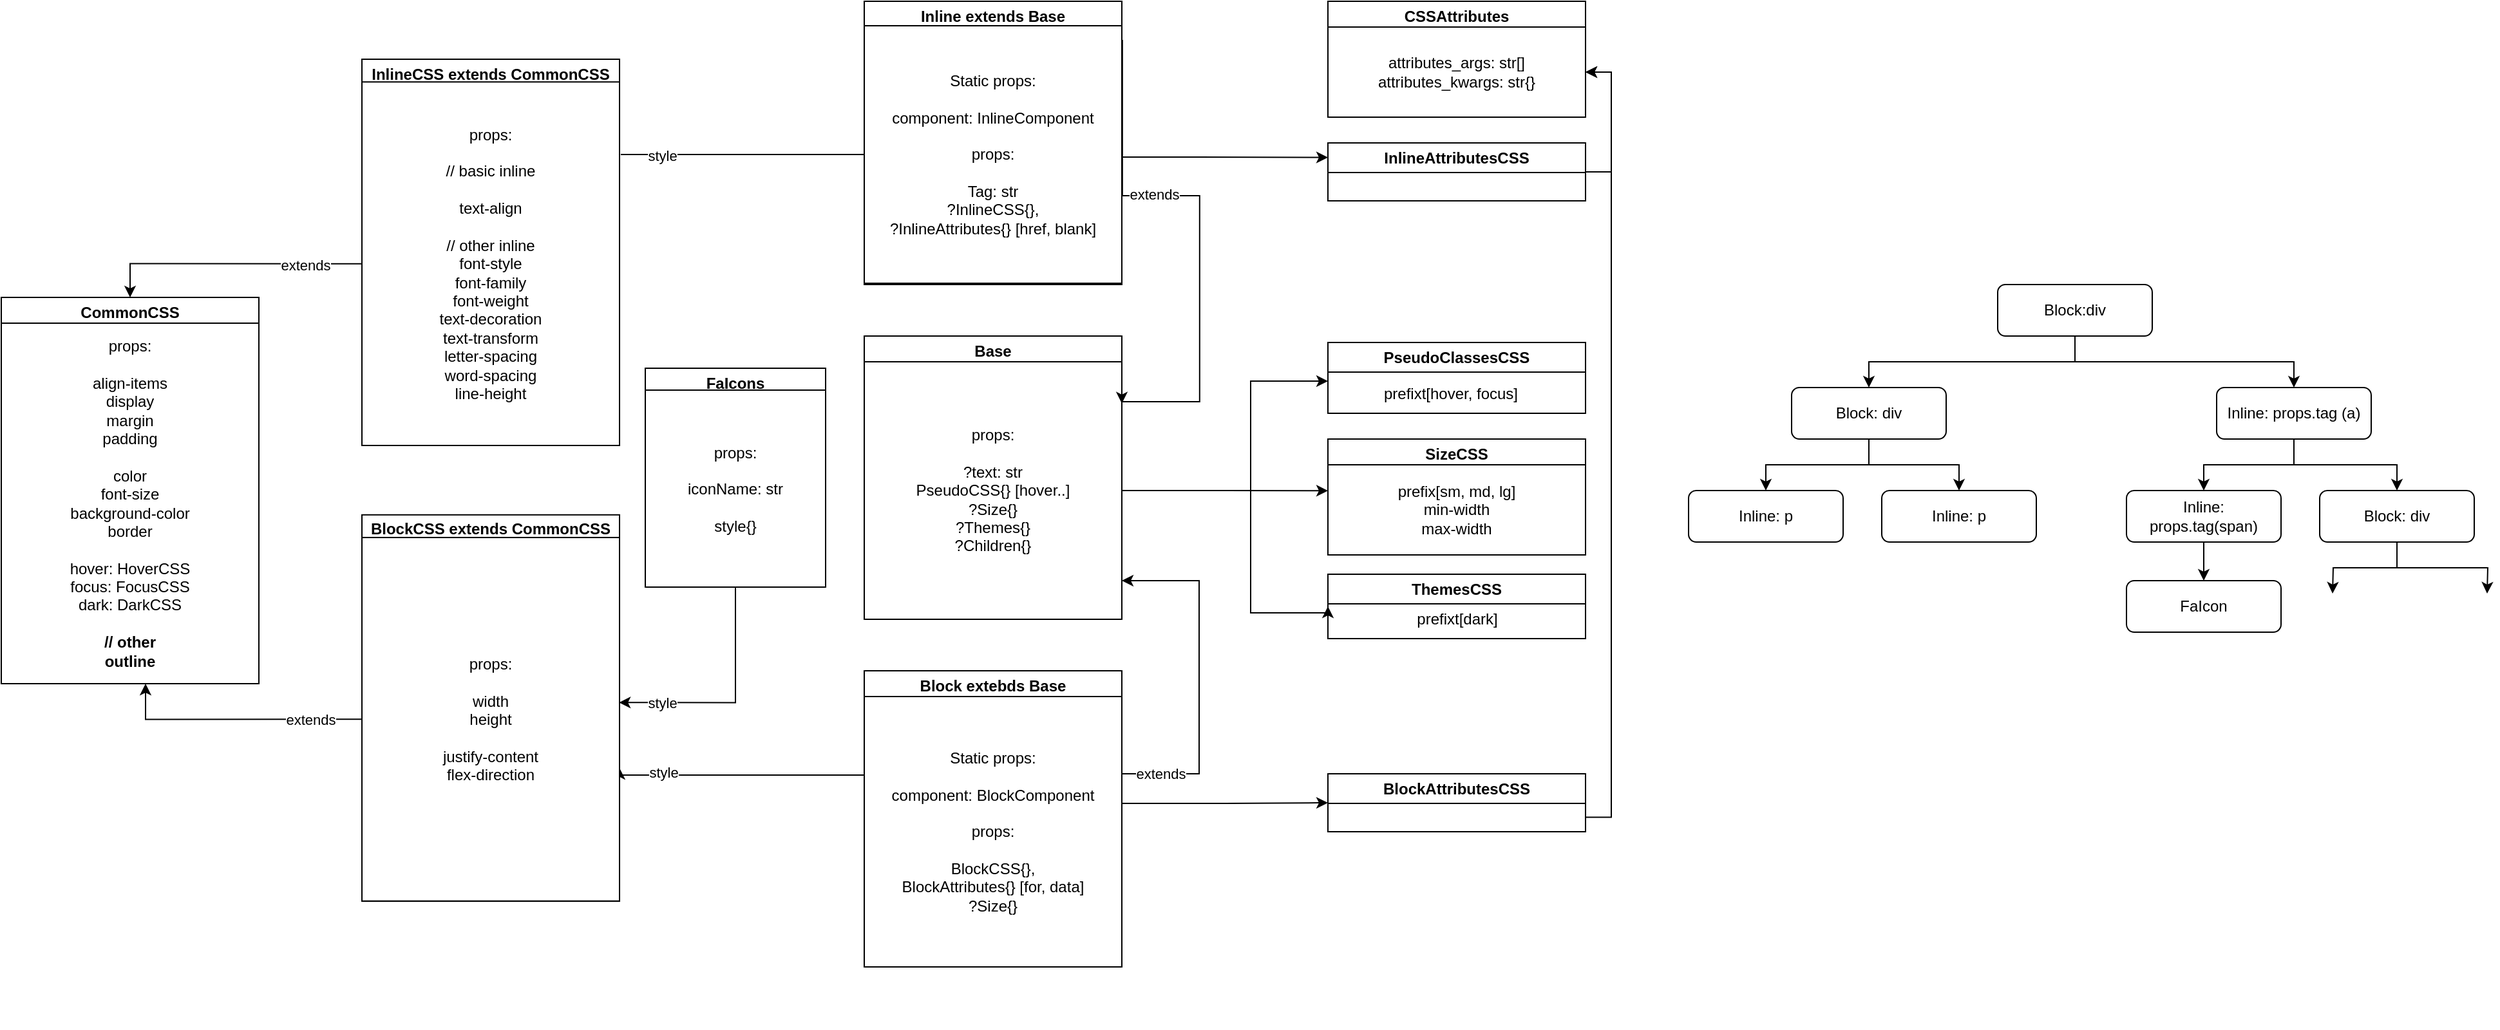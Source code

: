 <mxfile version="21.1.2" type="github">
  <diagram id="yPxyJZ8AM_hMuL3Unpa9" name="complex gitflow">
    <mxGraphModel dx="2049" dy="1080" grid="1" gridSize="10" guides="1" tooltips="1" connect="1" arrows="1" fold="1" page="1" pageScale="1" pageWidth="1100" pageHeight="850" math="0" shadow="0">
      <root>
        <mxCell id="0" />
        <mxCell id="1" parent="0" />
        <mxCell id="nIs_TiCdEZjcmo3SVBWc-33" value="" style="group" parent="1" vertex="1" connectable="0">
          <mxGeometry x="460" y="410" width="1440" height="437.65" as="geometry" />
        </mxCell>
        <mxCell id="_8-61ihNhln8_wEwE0Ep-29" style="edgeStyle=orthogonalEdgeStyle;rounded=0;orthogonalLoop=1;jettySize=auto;html=1;entryX=1;entryY=0.634;entryDx=0;entryDy=0;entryPerimeter=0;" edge="1" parent="nIs_TiCdEZjcmo3SVBWc-33" source="nIs_TiCdEZjcmo3SVBWc-16" target="nIs_TiCdEZjcmo3SVBWc-55">
          <mxGeometry relative="1" as="geometry">
            <mxPoint x="260" y="280" as="sourcePoint" />
            <Array as="points">
              <mxPoint x="70" y="241" />
            </Array>
          </mxGeometry>
        </mxCell>
        <mxCell id="_8-61ihNhln8_wEwE0Ep-36" value="style" style="edgeLabel;html=1;align=center;verticalAlign=middle;resizable=0;points=[];" vertex="1" connectable="0" parent="_8-61ihNhln8_wEwE0Ep-29">
          <mxGeometry x="0.74" y="-2" relative="1" as="geometry">
            <mxPoint x="14" as="offset" />
          </mxGeometry>
        </mxCell>
        <mxCell id="nIs_TiCdEZjcmo3SVBWc-53" value="" style="group" parent="nIs_TiCdEZjcmo3SVBWc-33" vertex="1" connectable="0">
          <mxGeometry x="-130" y="38.83" width="200" height="300" as="geometry" />
        </mxCell>
        <mxCell id="nIs_TiCdEZjcmo3SVBWc-54" value="BlockCSS extends CommonCSS" style="swimlane;whiteSpace=wrap;html=1;" parent="nIs_TiCdEZjcmo3SVBWc-53" vertex="1">
          <mxGeometry width="200" height="300" as="geometry" />
        </mxCell>
        <mxCell id="nIs_TiCdEZjcmo3SVBWc-55" value="props:&lt;br&gt;&lt;br&gt;width&lt;br style=&quot;border-color: var(--border-color);&quot;&gt;height&lt;br&gt;&lt;br&gt;justify-content&lt;br&gt;flex-direction" style="whiteSpace=wrap;html=1;" parent="nIs_TiCdEZjcmo3SVBWc-54" vertex="1">
          <mxGeometry y="17.65" width="200" height="282.35" as="geometry" />
        </mxCell>
        <mxCell id="15" value="" style="group" parent="nIs_TiCdEZjcmo3SVBWc-33" vertex="1" connectable="0">
          <mxGeometry x="260" y="-100.0" width="200" height="220" as="geometry" />
        </mxCell>
        <mxCell id="16" value="Base" style="swimlane;whiteSpace=wrap;html=1;" parent="15" vertex="1">
          <mxGeometry width="200" height="220" as="geometry" />
        </mxCell>
        <mxCell id="_8-61ihNhln8_wEwE0Ep-48" style="edgeStyle=orthogonalEdgeStyle;rounded=0;orthogonalLoop=1;jettySize=auto;html=1;exitX=1;exitY=0.5;exitDx=0;exitDy=0;" edge="1" parent="16" source="17">
          <mxGeometry relative="1" as="geometry">
            <mxPoint x="360" y="120.128" as="targetPoint" />
          </mxGeometry>
        </mxCell>
        <mxCell id="17" value="props:&lt;br&gt;&lt;br&gt;?text: str&lt;br&gt;PseudoCSS{} [hover..] &lt;br&gt;?Size{}&lt;br&gt;?Themes{}&lt;br&gt;?Children{}" style="whiteSpace=wrap;html=1;" parent="16" vertex="1">
          <mxGeometry y="20" width="200" height="200" as="geometry" />
        </mxCell>
        <mxCell id="nIs_TiCdEZjcmo3SVBWc-15" value="Block extebds Base" style="swimlane;whiteSpace=wrap;html=1;" parent="nIs_TiCdEZjcmo3SVBWc-33" vertex="1">
          <mxGeometry x="260" y="160" width="200" height="230" as="geometry" />
        </mxCell>
        <mxCell id="nIs_TiCdEZjcmo3SVBWc-14" value="" style="group" parent="nIs_TiCdEZjcmo3SVBWc-15" vertex="1" connectable="0">
          <mxGeometry width="200" height="230" as="geometry" />
        </mxCell>
        <mxCell id="nIs_TiCdEZjcmo3SVBWc-16" value="Static props:&lt;br style=&quot;border-color: var(--border-color);&quot;&gt;&lt;br style=&quot;border-color: var(--border-color);&quot;&gt;component: BlockComponent&lt;br&gt;&lt;br&gt;props:&lt;br&gt;&lt;br&gt;BlockCSS{}, &lt;br&gt;BlockAttributes{} [for, data]&lt;br&gt;?Size{}" style="whiteSpace=wrap;html=1;" parent="nIs_TiCdEZjcmo3SVBWc-14" vertex="1">
          <mxGeometry y="20" width="200" height="210" as="geometry" />
        </mxCell>
        <mxCell id="_8-61ihNhln8_wEwE0Ep-27" style="edgeStyle=orthogonalEdgeStyle;rounded=0;orthogonalLoop=1;jettySize=auto;html=1;exitX=1;exitY=0;exitDx=0;exitDy=0;" edge="1" parent="nIs_TiCdEZjcmo3SVBWc-33" source="nIs_TiCdEZjcmo3SVBWc-16">
          <mxGeometry relative="1" as="geometry">
            <mxPoint x="460" y="90" as="targetPoint" />
            <Array as="points">
              <mxPoint x="460" y="240" />
              <mxPoint x="520" y="240" />
              <mxPoint x="520" y="90" />
            </Array>
          </mxGeometry>
        </mxCell>
        <mxCell id="_8-61ihNhln8_wEwE0Ep-41" value="extends" style="edgeLabel;html=1;align=center;verticalAlign=middle;resizable=0;points=[];" vertex="1" connectable="0" parent="_8-61ihNhln8_wEwE0Ep-27">
          <mxGeometry x="-0.502" y="1" relative="1" as="geometry">
            <mxPoint x="8" y="1" as="offset" />
          </mxGeometry>
        </mxCell>
        <mxCell id="nIs_TiCdEZjcmo3SVBWc-38" value="ThemesCSS" style="swimlane;whiteSpace=wrap;html=1;" parent="nIs_TiCdEZjcmo3SVBWc-33" vertex="1">
          <mxGeometry x="620" y="85" width="200" height="50" as="geometry" />
        </mxCell>
        <mxCell id="11" value="prefixt[dark]" style="text;html=1;align=center;verticalAlign=middle;resizable=0;points=[];autosize=1;strokeColor=none;fillColor=none;" parent="nIs_TiCdEZjcmo3SVBWc-38" vertex="1">
          <mxGeometry x="55" y="20" width="90" height="30" as="geometry" />
        </mxCell>
        <mxCell id="_8-61ihNhln8_wEwE0Ep-43" style="edgeStyle=orthogonalEdgeStyle;rounded=0;orthogonalLoop=1;jettySize=auto;html=1;exitX=1;exitY=0.5;exitDx=0;exitDy=0;" edge="1" parent="nIs_TiCdEZjcmo3SVBWc-33" source="17">
          <mxGeometry relative="1" as="geometry">
            <mxPoint x="620" y="-64.979" as="targetPoint" />
            <Array as="points">
              <mxPoint x="560" y="20" />
              <mxPoint x="560" y="-65" />
            </Array>
          </mxGeometry>
        </mxCell>
        <mxCell id="_8-61ihNhln8_wEwE0Ep-45" style="edgeStyle=orthogonalEdgeStyle;rounded=0;orthogonalLoop=1;jettySize=auto;html=1;exitX=1;exitY=0.5;exitDx=0;exitDy=0;entryX=0;entryY=0.5;entryDx=0;entryDy=0;" edge="1" parent="nIs_TiCdEZjcmo3SVBWc-33" source="17" target="nIs_TiCdEZjcmo3SVBWc-38">
          <mxGeometry relative="1" as="geometry">
            <Array as="points">
              <mxPoint x="560" y="20" />
              <mxPoint x="560" y="115" />
              <mxPoint x="620" y="115" />
            </Array>
          </mxGeometry>
        </mxCell>
        <mxCell id="_8-61ihNhln8_wEwE0Ep-46" value="SizeCSS" style="swimlane;whiteSpace=wrap;html=1;" vertex="1" parent="nIs_TiCdEZjcmo3SVBWc-33">
          <mxGeometry x="620" y="-20" width="200" height="90" as="geometry" />
        </mxCell>
        <mxCell id="_8-61ihNhln8_wEwE0Ep-47" value="prefix[sm, md, lg]&lt;br&gt;min-width&lt;br&gt;max-width" style="whiteSpace=wrap;html=1;" vertex="1" parent="_8-61ihNhln8_wEwE0Ep-46">
          <mxGeometry y="20" width="200" height="70" as="geometry" />
        </mxCell>
        <mxCell id="nIs_TiCdEZjcmo3SVBWc-13" value="" style="group" parent="nIs_TiCdEZjcmo3SVBWc-33" vertex="1" connectable="0">
          <mxGeometry x="260" y="-360" width="200" height="220" as="geometry" />
        </mxCell>
        <mxCell id="nIs_TiCdEZjcmo3SVBWc-5" value="Inline extends Base" style="swimlane;whiteSpace=wrap;html=1;" parent="nIs_TiCdEZjcmo3SVBWc-13" vertex="1">
          <mxGeometry width="200" height="220" as="geometry" />
        </mxCell>
        <mxCell id="_8-61ihNhln8_wEwE0Ep-32" style="edgeStyle=orthogonalEdgeStyle;rounded=0;orthogonalLoop=1;jettySize=auto;html=1;exitX=0;exitY=0.5;exitDx=0;exitDy=0;" edge="1" parent="nIs_TiCdEZjcmo3SVBWc-5" source="nIs_TiCdEZjcmo3SVBWc-8">
          <mxGeometry relative="1" as="geometry">
            <mxPoint x="-240" y="119" as="targetPoint" />
          </mxGeometry>
        </mxCell>
        <mxCell id="_8-61ihNhln8_wEwE0Ep-37" value="style" style="edgeLabel;html=1;align=center;verticalAlign=middle;resizable=0;points=[];" vertex="1" connectable="0" parent="_8-61ihNhln8_wEwE0Ep-32">
          <mxGeometry x="0.675" y="-1" relative="1" as="geometry">
            <mxPoint as="offset" />
          </mxGeometry>
        </mxCell>
        <mxCell id="_8-61ihNhln8_wEwE0Ep-51" value="style" style="edgeLabel;html=1;align=center;verticalAlign=middle;resizable=0;points=[];" vertex="1" connectable="0" parent="_8-61ihNhln8_wEwE0Ep-32">
          <mxGeometry x="0.311" relative="1" as="geometry">
            <mxPoint as="offset" />
          </mxGeometry>
        </mxCell>
        <mxCell id="nIs_TiCdEZjcmo3SVBWc-8" value="Static props:&lt;br style=&quot;border-color: var(--border-color);&quot;&gt;&lt;br style=&quot;border-color: var(--border-color);&quot;&gt;component: InlineComponent&lt;br&gt;&lt;br&gt;props:&lt;br&gt;&lt;br&gt;Tag: str&lt;br&gt;?InlineCSS{}, &lt;br&gt;?InlineAttributes{} [href, blank]" style="whiteSpace=wrap;html=1;" parent="nIs_TiCdEZjcmo3SVBWc-5" vertex="1">
          <mxGeometry y="19" width="200" height="200" as="geometry" />
        </mxCell>
        <mxCell id="_8-61ihNhln8_wEwE0Ep-28" style="edgeStyle=orthogonalEdgeStyle;rounded=0;orthogonalLoop=1;jettySize=auto;html=1;exitX=1;exitY=0;exitDx=0;exitDy=0;entryX=0.998;entryY=0.107;entryDx=0;entryDy=0;entryPerimeter=0;" edge="1" parent="nIs_TiCdEZjcmo3SVBWc-33">
          <mxGeometry relative="1" as="geometry">
            <mxPoint x="460.4" y="-330" as="sourcePoint" />
            <mxPoint x="460.0" y="-47.6" as="targetPoint" />
            <Array as="points">
              <mxPoint x="460.4" y="-209" />
              <mxPoint x="520.4" y="-209" />
              <mxPoint x="520.4" y="-49" />
              <mxPoint x="460.4" y="-49" />
            </Array>
          </mxGeometry>
        </mxCell>
        <mxCell id="_8-61ihNhln8_wEwE0Ep-40" value="extends" style="edgeLabel;html=1;align=center;verticalAlign=middle;resizable=0;points=[];" vertex="1" connectable="0" parent="_8-61ihNhln8_wEwE0Ep-28">
          <mxGeometry x="-0.613" y="1" relative="1" as="geometry">
            <mxPoint x="23" y="42" as="offset" />
          </mxGeometry>
        </mxCell>
        <mxCell id="nIs_TiCdEZjcmo3SVBWc-28" value="PseudoClassesCSS" style="swimlane;whiteSpace=wrap;html=1;" parent="nIs_TiCdEZjcmo3SVBWc-33" vertex="1">
          <mxGeometry x="620" y="-95" width="200" height="55" as="geometry" />
        </mxCell>
        <mxCell id="_8-61ihNhln8_wEwE0Ep-33" value="" style="group" vertex="1" connectable="0" parent="nIs_TiCdEZjcmo3SVBWc-28">
          <mxGeometry y="5" width="200" height="50" as="geometry" />
        </mxCell>
        <mxCell id="9" value="prefixt[hover, focus]" style="text;html=1;align=center;verticalAlign=middle;resizable=0;points=[];autosize=1;strokeColor=none;fillColor=none;" parent="_8-61ihNhln8_wEwE0Ep-33" vertex="1">
          <mxGeometry x="30" y="20" width="130" height="30" as="geometry" />
        </mxCell>
        <mxCell id="_8-61ihNhln8_wEwE0Ep-56" value="BlockAttributesCSS" style="swimlane;whiteSpace=wrap;html=1;" vertex="1" parent="nIs_TiCdEZjcmo3SVBWc-33">
          <mxGeometry x="620" y="240" width="200" height="45" as="geometry" />
        </mxCell>
        <mxCell id="_8-61ihNhln8_wEwE0Ep-58" style="edgeStyle=orthogonalEdgeStyle;rounded=0;orthogonalLoop=1;jettySize=auto;html=1;exitX=1;exitY=0.5;exitDx=0;exitDy=0;entryX=0;entryY=0.5;entryDx=0;entryDy=0;" edge="1" parent="nIs_TiCdEZjcmo3SVBWc-33" source="nIs_TiCdEZjcmo3SVBWc-16" target="_8-61ihNhln8_wEwE0Ep-56">
          <mxGeometry relative="1" as="geometry">
            <Array as="points">
              <mxPoint x="460" y="263" />
              <mxPoint x="540" y="263" />
            </Array>
          </mxGeometry>
        </mxCell>
        <mxCell id="nIs_TiCdEZjcmo3SVBWc-24" value="InlineCSS extends CommonCSS" style="swimlane;whiteSpace=wrap;html=1;" parent="nIs_TiCdEZjcmo3SVBWc-33" vertex="1">
          <mxGeometry x="-130" y="-315" width="200" height="300" as="geometry" />
        </mxCell>
        <mxCell id="nIs_TiCdEZjcmo3SVBWc-25" value="props:&lt;br&gt;&lt;br&gt;// basic inline&lt;br&gt;&lt;br&gt;text-align&lt;br&gt;&lt;br&gt;// other inline&lt;br&gt;font-style&lt;br&gt;font-family&lt;br&gt;font-weight&lt;br&gt;text-decoration&lt;br style=&quot;border-color: var(--border-color);&quot;&gt;text-transform&lt;br style=&quot;border-color: var(--border-color);&quot;&gt;letter-spacing&lt;br style=&quot;border-color: var(--border-color);&quot;&gt;word-spacing&lt;br style=&quot;border-color: var(--border-color);&quot;&gt;line-height" style="whiteSpace=wrap;html=1;" parent="nIs_TiCdEZjcmo3SVBWc-24" vertex="1">
          <mxGeometry y="17.65" width="200" height="282.35" as="geometry" />
        </mxCell>
        <mxCell id="nIs_TiCdEZjcmo3SVBWc-51" value="CommonCSS" style="swimlane;whiteSpace=wrap;html=1;" parent="nIs_TiCdEZjcmo3SVBWc-33" vertex="1">
          <mxGeometry x="-410" y="-130" width="200" height="300" as="geometry" />
        </mxCell>
        <mxCell id="nIs_TiCdEZjcmo3SVBWc-52" value="props:&lt;br&gt;&lt;br&gt;align-items&lt;br&gt;display&lt;br&gt;margin&lt;br&gt;padding&lt;br&gt;&lt;br&gt;color&lt;br style=&quot;border-color: var(--border-color);&quot;&gt;font-size&lt;br&gt;background-color&lt;br&gt;border&lt;br&gt;&lt;br&gt;hover: HoverCSS&lt;br&gt;focus: FocusCSS&lt;br&gt;dark: DarkCSS&lt;br&gt;&lt;br&gt;&lt;b&gt;// other&lt;br&gt;outline&lt;/b&gt;" style="whiteSpace=wrap;html=1;" parent="nIs_TiCdEZjcmo3SVBWc-51" vertex="1">
          <mxGeometry y="20" width="200" height="280" as="geometry" />
        </mxCell>
        <mxCell id="Znao5s1oSx_la0LDRGZg-20" style="edgeStyle=orthogonalEdgeStyle;rounded=0;orthogonalLoop=1;jettySize=auto;html=1;exitX=0;exitY=0.5;exitDx=0;exitDy=0;entryX=0.5;entryY=0;entryDx=0;entryDy=0;" parent="nIs_TiCdEZjcmo3SVBWc-33" source="nIs_TiCdEZjcmo3SVBWc-25" target="nIs_TiCdEZjcmo3SVBWc-51" edge="1">
          <mxGeometry relative="1" as="geometry" />
        </mxCell>
        <mxCell id="_8-61ihNhln8_wEwE0Ep-38" value="extends" style="edgeLabel;html=1;align=center;verticalAlign=middle;resizable=0;points=[];" vertex="1" connectable="0" parent="Znao5s1oSx_la0LDRGZg-20">
          <mxGeometry x="-0.584" y="1" relative="1" as="geometry">
            <mxPoint x="-1" as="offset" />
          </mxGeometry>
        </mxCell>
        <mxCell id="Znao5s1oSx_la0LDRGZg-21" style="edgeStyle=orthogonalEdgeStyle;rounded=0;orthogonalLoop=1;jettySize=auto;html=1;exitX=0;exitY=0.5;exitDx=0;exitDy=0;entryX=0.56;entryY=1;entryDx=0;entryDy=0;entryPerimeter=0;" parent="nIs_TiCdEZjcmo3SVBWc-33" source="nIs_TiCdEZjcmo3SVBWc-55" target="nIs_TiCdEZjcmo3SVBWc-52" edge="1">
          <mxGeometry relative="1" as="geometry" />
        </mxCell>
        <mxCell id="_8-61ihNhln8_wEwE0Ep-39" value="extends" style="edgeLabel;html=1;align=center;verticalAlign=middle;resizable=0;points=[];" vertex="1" connectable="0" parent="Znao5s1oSx_la0LDRGZg-21">
          <mxGeometry x="-0.598" relative="1" as="geometry">
            <mxPoint x="-1" as="offset" />
          </mxGeometry>
        </mxCell>
        <mxCell id="nIs_TiCdEZjcmo3SVBWc-18" value="" style="group" parent="nIs_TiCdEZjcmo3SVBWc-33" vertex="1" connectable="0">
          <mxGeometry x="110" y="-70" width="200" height="170" as="geometry" />
        </mxCell>
        <mxCell id="nIs_TiCdEZjcmo3SVBWc-19" value="FaIcons" style="swimlane;whiteSpace=wrap;html=1;" parent="nIs_TiCdEZjcmo3SVBWc-18" vertex="1">
          <mxGeometry x="-20" y="-5" width="140" height="170" as="geometry" />
        </mxCell>
        <mxCell id="nIs_TiCdEZjcmo3SVBWc-20" value="props:&lt;br&gt;&lt;br&gt;iconName: str&lt;br&gt;&lt;br&gt;style{}" style="whiteSpace=wrap;html=1;" parent="nIs_TiCdEZjcmo3SVBWc-19" vertex="1">
          <mxGeometry y="17" width="140" height="153" as="geometry" />
        </mxCell>
        <object label="" test="" id="_8-61ihNhln8_wEwE0Ep-25">
          <mxCell style="edgeStyle=orthogonalEdgeStyle;rounded=0;orthogonalLoop=1;jettySize=auto;html=1;exitX=0.5;exitY=1;exitDx=0;exitDy=0;entryX=0.998;entryY=0.454;entryDx=0;entryDy=0;entryPerimeter=0;" edge="1" parent="nIs_TiCdEZjcmo3SVBWc-33" source="nIs_TiCdEZjcmo3SVBWc-20" target="nIs_TiCdEZjcmo3SVBWc-55">
            <mxGeometry relative="1" as="geometry" />
          </mxCell>
        </object>
        <mxCell id="_8-61ihNhln8_wEwE0Ep-35" value="style" style="edgeLabel;html=1;align=center;verticalAlign=middle;resizable=0;points=[];" vertex="1" connectable="0" parent="_8-61ihNhln8_wEwE0Ep-25">
          <mxGeometry x="0.626" relative="1" as="geometry">
            <mxPoint as="offset" />
          </mxGeometry>
        </mxCell>
        <mxCell id="_8-61ihNhln8_wEwE0Ep-52" value="CSSAttributes" style="swimlane;whiteSpace=wrap;html=1;" vertex="1" parent="nIs_TiCdEZjcmo3SVBWc-33">
          <mxGeometry x="620" y="-360" width="200" height="90" as="geometry" />
        </mxCell>
        <mxCell id="_8-61ihNhln8_wEwE0Ep-53" value="attributes_args: str[]&lt;br&gt;attributes_kwargs: str{}" style="whiteSpace=wrap;html=1;" vertex="1" parent="_8-61ihNhln8_wEwE0Ep-52">
          <mxGeometry y="20" width="200" height="70" as="geometry" />
        </mxCell>
        <mxCell id="_8-61ihNhln8_wEwE0Ep-55" style="edgeStyle=orthogonalEdgeStyle;rounded=0;orthogonalLoop=1;jettySize=auto;html=1;exitX=1;exitY=0.5;exitDx=0;exitDy=0;entryX=1;entryY=0.5;entryDx=0;entryDy=0;" edge="1" parent="nIs_TiCdEZjcmo3SVBWc-33" source="_8-61ihNhln8_wEwE0Ep-49" target="_8-61ihNhln8_wEwE0Ep-53">
          <mxGeometry relative="1" as="geometry" />
        </mxCell>
        <mxCell id="_8-61ihNhln8_wEwE0Ep-49" value="InlineAttributesCSS" style="swimlane;whiteSpace=wrap;html=1;" vertex="1" parent="nIs_TiCdEZjcmo3SVBWc-33">
          <mxGeometry x="620" y="-250" width="200" height="45" as="geometry" />
        </mxCell>
        <mxCell id="_8-61ihNhln8_wEwE0Ep-54" style="edgeStyle=orthogonalEdgeStyle;rounded=0;orthogonalLoop=1;jettySize=auto;html=1;entryX=0;entryY=0.25;entryDx=0;entryDy=0;" edge="1" parent="nIs_TiCdEZjcmo3SVBWc-33" source="nIs_TiCdEZjcmo3SVBWc-8" target="_8-61ihNhln8_wEwE0Ep-49">
          <mxGeometry relative="1" as="geometry">
            <Array as="points">
              <mxPoint x="520" y="-239" />
              <mxPoint x="520" y="-239" />
            </Array>
          </mxGeometry>
        </mxCell>
        <mxCell id="_8-61ihNhln8_wEwE0Ep-57" style="edgeStyle=orthogonalEdgeStyle;rounded=0;orthogonalLoop=1;jettySize=auto;html=1;exitX=1;exitY=0.75;exitDx=0;exitDy=0;entryX=1;entryY=0.5;entryDx=0;entryDy=0;" edge="1" parent="nIs_TiCdEZjcmo3SVBWc-33" source="_8-61ihNhln8_wEwE0Ep-56" target="_8-61ihNhln8_wEwE0Ep-53">
          <mxGeometry relative="1" as="geometry" />
        </mxCell>
        <mxCell id="nIs_TiCdEZjcmo3SVBWc-56" value="Block:div" style="rounded=1;whiteSpace=wrap;html=1;" parent="1" vertex="1">
          <mxGeometry x="1600" y="270" width="120" height="40" as="geometry" />
        </mxCell>
        <mxCell id="nIs_TiCdEZjcmo3SVBWc-58" value="Block: div" style="rounded=1;whiteSpace=wrap;html=1;" parent="1" vertex="1">
          <mxGeometry x="1440" y="350" width="120" height="40" as="geometry" />
        </mxCell>
        <mxCell id="nIs_TiCdEZjcmo3SVBWc-60" style="edgeStyle=orthogonalEdgeStyle;rounded=0;orthogonalLoop=1;jettySize=auto;html=1;" parent="1" source="nIs_TiCdEZjcmo3SVBWc-56" target="nIs_TiCdEZjcmo3SVBWc-58" edge="1">
          <mxGeometry relative="1" as="geometry">
            <Array as="points">
              <mxPoint x="1660" y="330" />
              <mxPoint x="1500" y="330" />
            </Array>
          </mxGeometry>
        </mxCell>
        <mxCell id="nIs_TiCdEZjcmo3SVBWc-59" value="Inline: props.tag (a)" style="rounded=1;whiteSpace=wrap;html=1;" parent="1" vertex="1">
          <mxGeometry x="1770" y="350" width="120" height="40" as="geometry" />
        </mxCell>
        <mxCell id="nIs_TiCdEZjcmo3SVBWc-61" style="edgeStyle=orthogonalEdgeStyle;rounded=0;orthogonalLoop=1;jettySize=auto;html=1;exitX=0.5;exitY=1;exitDx=0;exitDy=0;entryX=0.5;entryY=0;entryDx=0;entryDy=0;" parent="1" source="nIs_TiCdEZjcmo3SVBWc-56" target="nIs_TiCdEZjcmo3SVBWc-59" edge="1">
          <mxGeometry relative="1" as="geometry" />
        </mxCell>
        <mxCell id="nIs_TiCdEZjcmo3SVBWc-62" value="Inline: p" style="rounded=1;whiteSpace=wrap;html=1;" parent="1" vertex="1">
          <mxGeometry x="1360" y="430" width="120" height="40" as="geometry" />
        </mxCell>
        <mxCell id="nIs_TiCdEZjcmo3SVBWc-68" style="edgeStyle=orthogonalEdgeStyle;rounded=0;orthogonalLoop=1;jettySize=auto;html=1;exitX=0.5;exitY=1;exitDx=0;exitDy=0;entryX=0.5;entryY=0;entryDx=0;entryDy=0;" parent="1" source="nIs_TiCdEZjcmo3SVBWc-58" target="nIs_TiCdEZjcmo3SVBWc-62" edge="1">
          <mxGeometry relative="1" as="geometry" />
        </mxCell>
        <mxCell id="nIs_TiCdEZjcmo3SVBWc-63" value="Inline: p" style="rounded=1;whiteSpace=wrap;html=1;" parent="1" vertex="1">
          <mxGeometry x="1510" y="430" width="120" height="40" as="geometry" />
        </mxCell>
        <mxCell id="nIs_TiCdEZjcmo3SVBWc-69" style="edgeStyle=orthogonalEdgeStyle;rounded=0;orthogonalLoop=1;jettySize=auto;html=1;exitX=0.5;exitY=1;exitDx=0;exitDy=0;entryX=0.5;entryY=0;entryDx=0;entryDy=0;" parent="1" source="nIs_TiCdEZjcmo3SVBWc-58" target="nIs_TiCdEZjcmo3SVBWc-63" edge="1">
          <mxGeometry relative="1" as="geometry" />
        </mxCell>
        <mxCell id="nIs_TiCdEZjcmo3SVBWc-64" value="Inline: props.tag(span)" style="rounded=1;whiteSpace=wrap;html=1;" parent="1" vertex="1">
          <mxGeometry x="1700" y="430" width="120" height="40" as="geometry" />
        </mxCell>
        <mxCell id="nIs_TiCdEZjcmo3SVBWc-66" style="edgeStyle=orthogonalEdgeStyle;rounded=0;orthogonalLoop=1;jettySize=auto;html=1;exitX=0.5;exitY=1;exitDx=0;exitDy=0;entryX=0.5;entryY=0;entryDx=0;entryDy=0;" parent="1" source="nIs_TiCdEZjcmo3SVBWc-59" target="nIs_TiCdEZjcmo3SVBWc-64" edge="1">
          <mxGeometry relative="1" as="geometry" />
        </mxCell>
        <mxCell id="nIs_TiCdEZjcmo3SVBWc-73" style="edgeStyle=orthogonalEdgeStyle;rounded=0;orthogonalLoop=1;jettySize=auto;html=1;exitX=0.5;exitY=1;exitDx=0;exitDy=0;" parent="1" source="nIs_TiCdEZjcmo3SVBWc-65" edge="1">
          <mxGeometry relative="1" as="geometry">
            <mxPoint x="1980" y="510" as="targetPoint" />
          </mxGeometry>
        </mxCell>
        <mxCell id="nIs_TiCdEZjcmo3SVBWc-74" style="edgeStyle=orthogonalEdgeStyle;rounded=0;orthogonalLoop=1;jettySize=auto;html=1;exitX=0.5;exitY=1;exitDx=0;exitDy=0;" parent="1" source="nIs_TiCdEZjcmo3SVBWc-65" edge="1">
          <mxGeometry relative="1" as="geometry">
            <mxPoint x="1860" y="510" as="targetPoint" />
          </mxGeometry>
        </mxCell>
        <mxCell id="nIs_TiCdEZjcmo3SVBWc-65" value="Block: div" style="rounded=1;whiteSpace=wrap;html=1;" parent="1" vertex="1">
          <mxGeometry x="1850" y="430" width="120" height="40" as="geometry" />
        </mxCell>
        <mxCell id="nIs_TiCdEZjcmo3SVBWc-67" style="edgeStyle=orthogonalEdgeStyle;rounded=0;orthogonalLoop=1;jettySize=auto;html=1;exitX=0.5;exitY=1;exitDx=0;exitDy=0;entryX=0.5;entryY=0;entryDx=0;entryDy=0;" parent="1" source="nIs_TiCdEZjcmo3SVBWc-59" target="nIs_TiCdEZjcmo3SVBWc-65" edge="1">
          <mxGeometry relative="1" as="geometry" />
        </mxCell>
        <mxCell id="nIs_TiCdEZjcmo3SVBWc-70" value="FaIcon" style="rounded=1;whiteSpace=wrap;html=1;" parent="1" vertex="1">
          <mxGeometry x="1700" y="500" width="120" height="40" as="geometry" />
        </mxCell>
        <mxCell id="nIs_TiCdEZjcmo3SVBWc-71" style="edgeStyle=orthogonalEdgeStyle;rounded=0;orthogonalLoop=1;jettySize=auto;html=1;exitX=0.5;exitY=1;exitDx=0;exitDy=0;entryX=0.5;entryY=0;entryDx=0;entryDy=0;" parent="1" source="nIs_TiCdEZjcmo3SVBWc-64" target="nIs_TiCdEZjcmo3SVBWc-70" edge="1">
          <mxGeometry relative="1" as="geometry" />
        </mxCell>
      </root>
    </mxGraphModel>
  </diagram>
</mxfile>
